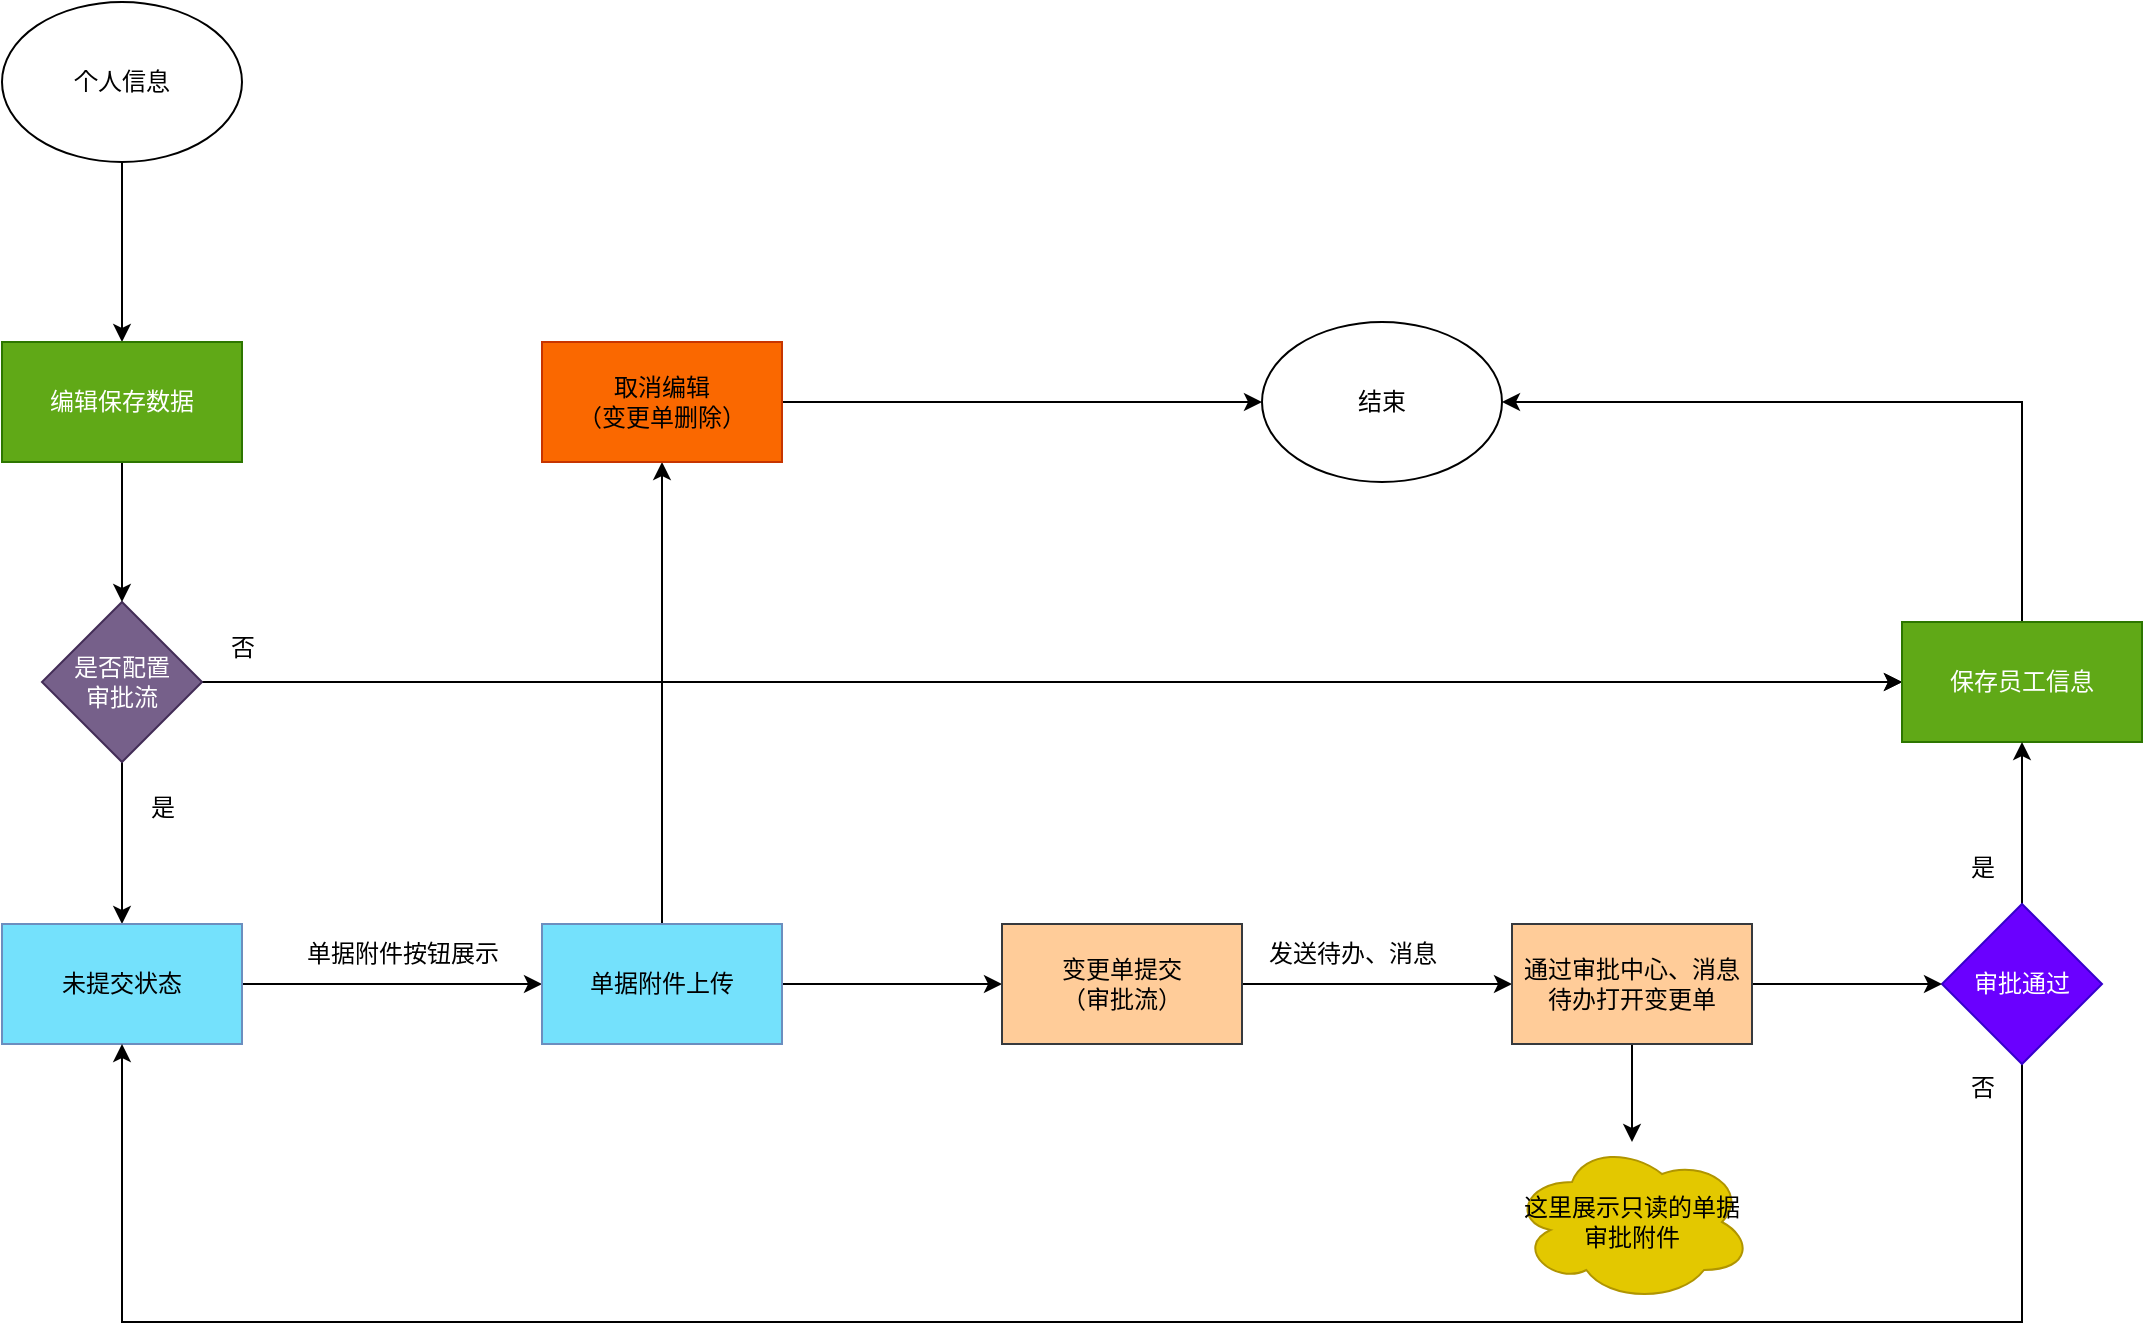 <mxfile version="23.1.6" type="github">
  <diagram name="第 1 页" id="vNJN2t3EYVJDZvXKAtCr">
    <mxGraphModel dx="2261" dy="749" grid="1" gridSize="10" guides="1" tooltips="1" connect="1" arrows="1" fold="1" page="1" pageScale="1" pageWidth="827" pageHeight="1169" math="0" shadow="0">
      <root>
        <mxCell id="0" />
        <mxCell id="1" parent="0" />
        <mxCell id="5PsLchWqbpypYUlyOTgr-3" value="" style="edgeStyle=orthogonalEdgeStyle;rounded=0;orthogonalLoop=1;jettySize=auto;html=1;" edge="1" parent="1" source="5PsLchWqbpypYUlyOTgr-1" target="5PsLchWqbpypYUlyOTgr-64">
          <mxGeometry relative="1" as="geometry">
            <mxPoint x="-120" y="330" as="targetPoint" />
          </mxGeometry>
        </mxCell>
        <mxCell id="5PsLchWqbpypYUlyOTgr-1" value="个人信息" style="ellipse;whiteSpace=wrap;html=1;" vertex="1" parent="1">
          <mxGeometry x="-180" y="310" width="120" height="80" as="geometry" />
        </mxCell>
        <mxCell id="5PsLchWqbpypYUlyOTgr-12" value="" style="edgeStyle=orthogonalEdgeStyle;rounded=0;orthogonalLoop=1;jettySize=auto;html=1;" edge="1" parent="1" source="5PsLchWqbpypYUlyOTgr-9" target="5PsLchWqbpypYUlyOTgr-11">
          <mxGeometry relative="1" as="geometry" />
        </mxCell>
        <mxCell id="5PsLchWqbpypYUlyOTgr-13" value="" style="edgeStyle=orthogonalEdgeStyle;rounded=0;orthogonalLoop=1;jettySize=auto;html=1;" edge="1" parent="1" source="5PsLchWqbpypYUlyOTgr-9" target="5PsLchWqbpypYUlyOTgr-11">
          <mxGeometry relative="1" as="geometry" />
        </mxCell>
        <mxCell id="5PsLchWqbpypYUlyOTgr-16" value="" style="edgeStyle=orthogonalEdgeStyle;rounded=0;orthogonalLoop=1;jettySize=auto;html=1;entryX=0.5;entryY=0;entryDx=0;entryDy=0;" edge="1" parent="1" source="5PsLchWqbpypYUlyOTgr-9" target="5PsLchWqbpypYUlyOTgr-18">
          <mxGeometry relative="1" as="geometry">
            <mxPoint x="-120" y="610" as="targetPoint" />
          </mxGeometry>
        </mxCell>
        <mxCell id="5PsLchWqbpypYUlyOTgr-9" value="是否配置&lt;br&gt;审批流" style="rhombus;whiteSpace=wrap;html=1;fillColor=#76608a;fontColor=#ffffff;strokeColor=#432D57;" vertex="1" parent="1">
          <mxGeometry x="-160" y="610" width="80" height="80" as="geometry" />
        </mxCell>
        <mxCell id="5PsLchWqbpypYUlyOTgr-37" style="edgeStyle=orthogonalEdgeStyle;rounded=0;orthogonalLoop=1;jettySize=auto;html=1;entryX=1;entryY=0.5;entryDx=0;entryDy=0;" edge="1" parent="1" source="5PsLchWqbpypYUlyOTgr-11" target="5PsLchWqbpypYUlyOTgr-33">
          <mxGeometry relative="1" as="geometry">
            <Array as="points">
              <mxPoint x="830" y="510" />
            </Array>
          </mxGeometry>
        </mxCell>
        <mxCell id="5PsLchWqbpypYUlyOTgr-11" value="保存员工信息" style="whiteSpace=wrap;html=1;fillColor=#60a917;fontColor=#ffffff;strokeColor=#2D7600;" vertex="1" parent="1">
          <mxGeometry x="770" y="620" width="120" height="60" as="geometry" />
        </mxCell>
        <mxCell id="5PsLchWqbpypYUlyOTgr-22" value="" style="edgeStyle=orthogonalEdgeStyle;rounded=0;orthogonalLoop=1;jettySize=auto;html=1;" edge="1" parent="1" source="5PsLchWqbpypYUlyOTgr-18" target="5PsLchWqbpypYUlyOTgr-21">
          <mxGeometry relative="1" as="geometry" />
        </mxCell>
        <mxCell id="5PsLchWqbpypYUlyOTgr-18" value="未提交状态" style="whiteSpace=wrap;html=1;fillColor=#74E1FC;strokeColor=#6c8ebf;" vertex="1" parent="1">
          <mxGeometry x="-180" y="771" width="120" height="60" as="geometry" />
        </mxCell>
        <mxCell id="5PsLchWqbpypYUlyOTgr-27" value="" style="edgeStyle=orthogonalEdgeStyle;rounded=0;orthogonalLoop=1;jettySize=auto;html=1;" edge="1" parent="1" source="5PsLchWqbpypYUlyOTgr-21" target="5PsLchWqbpypYUlyOTgr-26">
          <mxGeometry relative="1" as="geometry" />
        </mxCell>
        <mxCell id="5PsLchWqbpypYUlyOTgr-32" value="" style="edgeStyle=orthogonalEdgeStyle;rounded=0;orthogonalLoop=1;jettySize=auto;html=1;" edge="1" parent="1" source="5PsLchWqbpypYUlyOTgr-21" target="5PsLchWqbpypYUlyOTgr-31">
          <mxGeometry relative="1" as="geometry" />
        </mxCell>
        <mxCell id="5PsLchWqbpypYUlyOTgr-21" value="单据附件上传" style="whiteSpace=wrap;html=1;fillColor=#74E1FC;strokeColor=#6c8ebf;" vertex="1" parent="1">
          <mxGeometry x="90" y="771" width="120" height="60" as="geometry" />
        </mxCell>
        <mxCell id="5PsLchWqbpypYUlyOTgr-23" value="单据附件按钮展示" style="text;html=1;align=center;verticalAlign=middle;resizable=0;points=[];autosize=1;strokeColor=none;fillColor=none;" vertex="1" parent="1">
          <mxGeometry x="-40" y="771" width="120" height="30" as="geometry" />
        </mxCell>
        <mxCell id="5PsLchWqbpypYUlyOTgr-47" value="" style="edgeStyle=orthogonalEdgeStyle;rounded=0;orthogonalLoop=1;jettySize=auto;html=1;entryX=0;entryY=0.5;entryDx=0;entryDy=0;" edge="1" parent="1" source="5PsLchWqbpypYUlyOTgr-26" target="5PsLchWqbpypYUlyOTgr-49">
          <mxGeometry relative="1" as="geometry">
            <mxPoint x="494" y="801" as="targetPoint" />
          </mxGeometry>
        </mxCell>
        <mxCell id="5PsLchWqbpypYUlyOTgr-26" value="变更单提交&lt;br&gt;（审批流）" style="whiteSpace=wrap;html=1;fillColor=#ffcc99;strokeColor=#36393d;" vertex="1" parent="1">
          <mxGeometry x="320" y="771" width="120" height="60" as="geometry" />
        </mxCell>
        <mxCell id="5PsLchWqbpypYUlyOTgr-63" style="edgeStyle=orthogonalEdgeStyle;rounded=0;orthogonalLoop=1;jettySize=auto;html=1;" edge="1" parent="1" source="5PsLchWqbpypYUlyOTgr-31" target="5PsLchWqbpypYUlyOTgr-33">
          <mxGeometry relative="1" as="geometry" />
        </mxCell>
        <mxCell id="5PsLchWqbpypYUlyOTgr-31" value="取消编辑&lt;br&gt;（变更单删除）" style="whiteSpace=wrap;html=1;fillColor=#fa6800;fontColor=#000000;strokeColor=#C73500;" vertex="1" parent="1">
          <mxGeometry x="90" y="480" width="120" height="60" as="geometry" />
        </mxCell>
        <mxCell id="5PsLchWqbpypYUlyOTgr-33" value="结束" style="ellipse;whiteSpace=wrap;html=1;" vertex="1" parent="1">
          <mxGeometry x="450" y="470" width="120" height="80" as="geometry" />
        </mxCell>
        <mxCell id="5PsLchWqbpypYUlyOTgr-56" style="edgeStyle=orthogonalEdgeStyle;rounded=0;orthogonalLoop=1;jettySize=auto;html=1;entryX=0.5;entryY=1;entryDx=0;entryDy=0;" edge="1" parent="1" source="5PsLchWqbpypYUlyOTgr-48" target="5PsLchWqbpypYUlyOTgr-11">
          <mxGeometry relative="1" as="geometry" />
        </mxCell>
        <mxCell id="5PsLchWqbpypYUlyOTgr-60" style="edgeStyle=orthogonalEdgeStyle;rounded=0;orthogonalLoop=1;jettySize=auto;html=1;entryX=0.5;entryY=1;entryDx=0;entryDy=0;" edge="1" parent="1" source="5PsLchWqbpypYUlyOTgr-48" target="5PsLchWqbpypYUlyOTgr-18">
          <mxGeometry relative="1" as="geometry">
            <mxPoint x="-70" y="1000" as="targetPoint" />
            <Array as="points">
              <mxPoint x="830" y="970" />
              <mxPoint x="-120" y="970" />
            </Array>
          </mxGeometry>
        </mxCell>
        <mxCell id="5PsLchWqbpypYUlyOTgr-48" value="审批通过" style="rhombus;whiteSpace=wrap;html=1;fillColor=#6a00ff;strokeColor=#3700CC;fontColor=#ffffff;" vertex="1" parent="1">
          <mxGeometry x="790" y="761" width="80" height="80" as="geometry" />
        </mxCell>
        <mxCell id="5PsLchWqbpypYUlyOTgr-54" value="" style="edgeStyle=orthogonalEdgeStyle;rounded=0;orthogonalLoop=1;jettySize=auto;html=1;" edge="1" parent="1" source="5PsLchWqbpypYUlyOTgr-49" target="5PsLchWqbpypYUlyOTgr-53">
          <mxGeometry relative="1" as="geometry" />
        </mxCell>
        <mxCell id="5PsLchWqbpypYUlyOTgr-55" style="edgeStyle=orthogonalEdgeStyle;rounded=0;orthogonalLoop=1;jettySize=auto;html=1;entryX=0;entryY=0.5;entryDx=0;entryDy=0;" edge="1" parent="1" source="5PsLchWqbpypYUlyOTgr-49" target="5PsLchWqbpypYUlyOTgr-48">
          <mxGeometry relative="1" as="geometry" />
        </mxCell>
        <mxCell id="5PsLchWqbpypYUlyOTgr-49" value="通过审批中心、消息待办打开变更单" style="whiteSpace=wrap;html=1;fillColor=#ffcc99;strokeColor=#36393d;" vertex="1" parent="1">
          <mxGeometry x="575" y="771" width="120" height="60" as="geometry" />
        </mxCell>
        <mxCell id="5PsLchWqbpypYUlyOTgr-51" value="发送待办、消息" style="text;html=1;align=center;verticalAlign=middle;resizable=0;points=[];autosize=1;strokeColor=none;fillColor=none;" vertex="1" parent="1">
          <mxGeometry x="440" y="771" width="110" height="30" as="geometry" />
        </mxCell>
        <mxCell id="5PsLchWqbpypYUlyOTgr-53" value="这里展示只读的单据审批附件" style="ellipse;shape=cloud;whiteSpace=wrap;html=1;fillColor=#e3c800;strokeColor=#B09500;fontColor=#000000;" vertex="1" parent="1">
          <mxGeometry x="575" y="880" width="120" height="80" as="geometry" />
        </mxCell>
        <mxCell id="5PsLchWqbpypYUlyOTgr-57" value="是" style="text;html=1;align=center;verticalAlign=middle;resizable=0;points=[];autosize=1;strokeColor=none;fillColor=none;" vertex="1" parent="1">
          <mxGeometry x="790" y="728" width="40" height="30" as="geometry" />
        </mxCell>
        <mxCell id="5PsLchWqbpypYUlyOTgr-62" value="否" style="text;html=1;align=center;verticalAlign=middle;resizable=0;points=[];autosize=1;strokeColor=none;fillColor=none;" vertex="1" parent="1">
          <mxGeometry x="790" y="838" width="40" height="30" as="geometry" />
        </mxCell>
        <mxCell id="5PsLchWqbpypYUlyOTgr-66" style="edgeStyle=orthogonalEdgeStyle;rounded=0;orthogonalLoop=1;jettySize=auto;html=1;entryX=0.5;entryY=0;entryDx=0;entryDy=0;" edge="1" parent="1" source="5PsLchWqbpypYUlyOTgr-64" target="5PsLchWqbpypYUlyOTgr-9">
          <mxGeometry relative="1" as="geometry" />
        </mxCell>
        <mxCell id="5PsLchWqbpypYUlyOTgr-64" value="编辑保存数据" style="whiteSpace=wrap;html=1;fillColor=#60a917;fontColor=#ffffff;strokeColor=#2D7600;" vertex="1" parent="1">
          <mxGeometry x="-180" y="480" width="120" height="60" as="geometry" />
        </mxCell>
        <mxCell id="5PsLchWqbpypYUlyOTgr-67" value="否" style="text;html=1;align=center;verticalAlign=middle;resizable=0;points=[];autosize=1;strokeColor=none;fillColor=none;" vertex="1" parent="1">
          <mxGeometry x="-80" y="618" width="40" height="30" as="geometry" />
        </mxCell>
        <mxCell id="5PsLchWqbpypYUlyOTgr-68" value="是" style="text;html=1;align=center;verticalAlign=middle;resizable=0;points=[];autosize=1;strokeColor=none;fillColor=none;" vertex="1" parent="1">
          <mxGeometry x="-120" y="698" width="40" height="30" as="geometry" />
        </mxCell>
      </root>
    </mxGraphModel>
  </diagram>
</mxfile>
